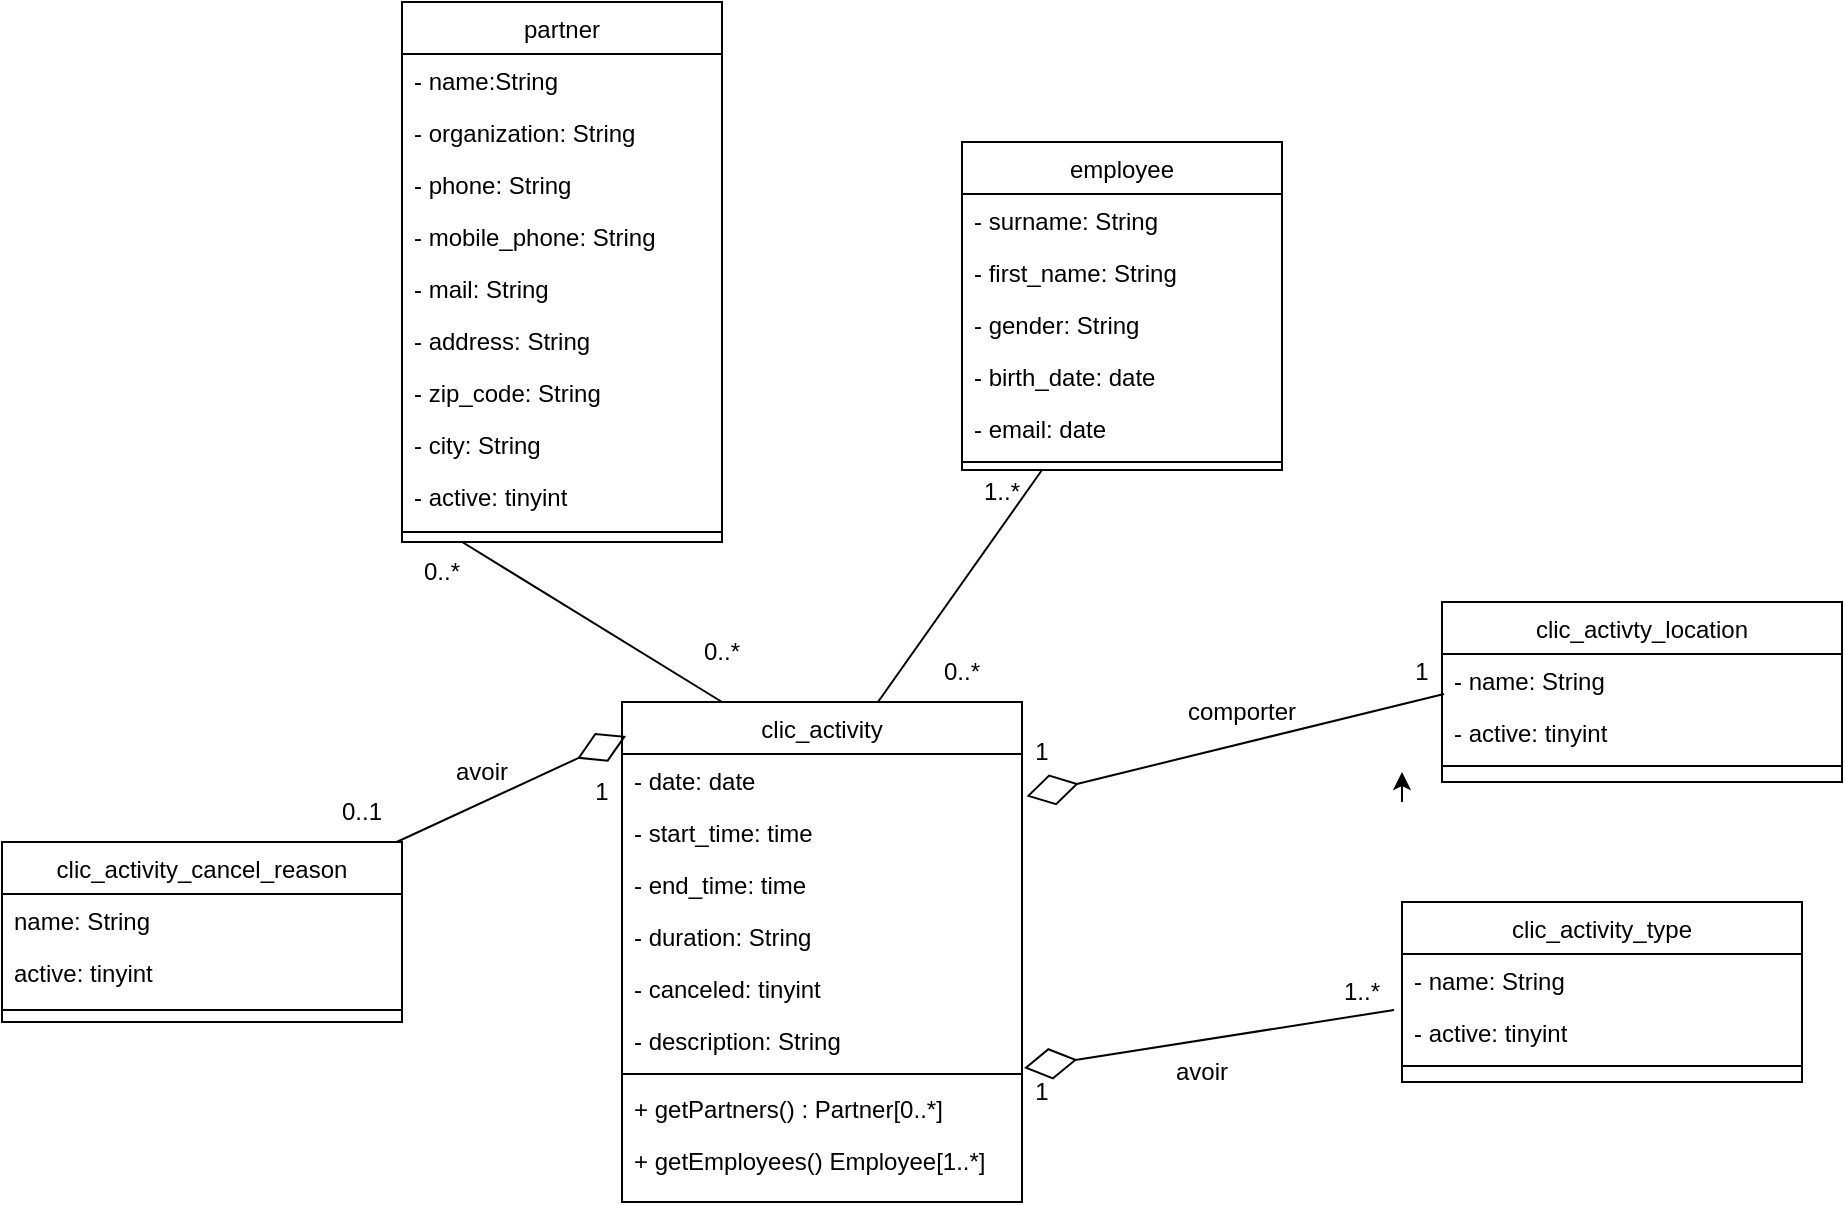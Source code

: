 <mxfile version="24.7.4">
  <diagram id="C5RBs43oDa-KdzZeNtuy" name="Page-1">
    <mxGraphModel dx="2261" dy="746" grid="1" gridSize="10" guides="1" tooltips="1" connect="1" arrows="1" fold="1" page="1" pageScale="1" pageWidth="827" pageHeight="1169" math="0" shadow="0">
      <root>
        <mxCell id="WIyWlLk6GJQsqaUBKTNV-0" />
        <mxCell id="WIyWlLk6GJQsqaUBKTNV-1" parent="WIyWlLk6GJQsqaUBKTNV-0" />
        <mxCell id="lUuFzkLoKCi4Z2xFTml_-0" value="clic_activity" style="swimlane;fontStyle=0;align=center;verticalAlign=top;childLayout=stackLayout;horizontal=1;startSize=26;horizontalStack=0;resizeParent=1;resizeLast=0;collapsible=1;marginBottom=0;rounded=0;shadow=0;strokeWidth=1;" parent="WIyWlLk6GJQsqaUBKTNV-1" vertex="1">
          <mxGeometry x="-40" y="490" width="200" height="250" as="geometry">
            <mxRectangle x="550" y="140" width="160" height="26" as="alternateBounds" />
          </mxGeometry>
        </mxCell>
        <mxCell id="lUuFzkLoKCi4Z2xFTml_-4" value="- date: date" style="text;align=left;verticalAlign=top;spacingLeft=4;spacingRight=4;overflow=hidden;rotatable=0;points=[[0,0.5],[1,0.5]];portConstraint=eastwest;rounded=0;shadow=0;html=0;" parent="lUuFzkLoKCi4Z2xFTml_-0" vertex="1">
          <mxGeometry y="26" width="200" height="26" as="geometry" />
        </mxCell>
        <mxCell id="lUuFzkLoKCi4Z2xFTml_-5" value="- start_time: time" style="text;align=left;verticalAlign=top;spacingLeft=4;spacingRight=4;overflow=hidden;rotatable=0;points=[[0,0.5],[1,0.5]];portConstraint=eastwest;rounded=0;shadow=0;html=0;" parent="lUuFzkLoKCi4Z2xFTml_-0" vertex="1">
          <mxGeometry y="52" width="200" height="26" as="geometry" />
        </mxCell>
        <mxCell id="lUuFzkLoKCi4Z2xFTml_-7" value="- end_time: time" style="text;align=left;verticalAlign=top;spacingLeft=4;spacingRight=4;overflow=hidden;rotatable=0;points=[[0,0.5],[1,0.5]];portConstraint=eastwest;" parent="lUuFzkLoKCi4Z2xFTml_-0" vertex="1">
          <mxGeometry y="78" width="200" height="26" as="geometry" />
        </mxCell>
        <mxCell id="lUuFzkLoKCi4Z2xFTml_-8" value="- duration: String" style="text;align=left;verticalAlign=top;spacingLeft=4;spacingRight=4;overflow=hidden;rotatable=0;points=[[0,0.5],[1,0.5]];portConstraint=eastwest;" parent="lUuFzkLoKCi4Z2xFTml_-0" vertex="1">
          <mxGeometry y="104" width="200" height="26" as="geometry" />
        </mxCell>
        <mxCell id="lUuFzkLoKCi4Z2xFTml_-9" value="- canceled: tinyint" style="text;align=left;verticalAlign=top;spacingLeft=4;spacingRight=4;overflow=hidden;rotatable=0;points=[[0,0.5],[1,0.5]];portConstraint=eastwest;" parent="lUuFzkLoKCi4Z2xFTml_-0" vertex="1">
          <mxGeometry y="130" width="200" height="26" as="geometry" />
        </mxCell>
        <mxCell id="lUuFzkLoKCi4Z2xFTml_-11" value="- description: String" style="text;align=left;verticalAlign=top;spacingLeft=4;spacingRight=4;overflow=hidden;rotatable=0;points=[[0,0.5],[1,0.5]];portConstraint=eastwest;" parent="lUuFzkLoKCi4Z2xFTml_-0" vertex="1">
          <mxGeometry y="156" width="200" height="26" as="geometry" />
        </mxCell>
        <mxCell id="lUuFzkLoKCi4Z2xFTml_-6" value="" style="line;html=1;strokeWidth=1;align=left;verticalAlign=middle;spacingTop=-1;spacingLeft=3;spacingRight=3;rotatable=0;labelPosition=right;points=[];portConstraint=eastwest;" parent="lUuFzkLoKCi4Z2xFTml_-0" vertex="1">
          <mxGeometry y="182" width="200" height="8" as="geometry" />
        </mxCell>
        <mxCell id="lUuFzkLoKCi4Z2xFTml_-83" value="+ getPartners() : Partner[0..*]" style="text;align=left;verticalAlign=top;spacingLeft=4;spacingRight=4;overflow=hidden;rotatable=0;points=[[0,0.5],[1,0.5]];portConstraint=eastwest;" parent="lUuFzkLoKCi4Z2xFTml_-0" vertex="1">
          <mxGeometry y="190" width="200" height="26" as="geometry" />
        </mxCell>
        <mxCell id="lUuFzkLoKCi4Z2xFTml_-84" value="+ getEmployees() Employee[1..*]" style="text;align=left;verticalAlign=top;spacingLeft=4;spacingRight=4;overflow=hidden;rotatable=0;points=[[0,0.5],[1,0.5]];portConstraint=eastwest;" parent="lUuFzkLoKCi4Z2xFTml_-0" vertex="1">
          <mxGeometry y="216" width="200" height="26" as="geometry" />
        </mxCell>
        <mxCell id="lUuFzkLoKCi4Z2xFTml_-25" value="clic_activity_type" style="swimlane;fontStyle=0;align=center;verticalAlign=top;childLayout=stackLayout;horizontal=1;startSize=26;horizontalStack=0;resizeParent=1;resizeLast=0;collapsible=1;marginBottom=0;rounded=0;shadow=0;strokeWidth=1;" parent="WIyWlLk6GJQsqaUBKTNV-1" vertex="1">
          <mxGeometry x="350" y="590" width="200" height="90" as="geometry">
            <mxRectangle x="550" y="140" width="160" height="26" as="alternateBounds" />
          </mxGeometry>
        </mxCell>
        <mxCell id="3E60Ch3TgfXHWLMkKkwi-0" value="- name: String" style="text;align=left;verticalAlign=top;spacingLeft=4;spacingRight=4;overflow=hidden;rotatable=0;points=[[0,0.5],[1,0.5]];portConstraint=eastwest;rounded=0;shadow=0;html=0;" vertex="1" parent="lUuFzkLoKCi4Z2xFTml_-25">
          <mxGeometry y="26" width="200" height="26" as="geometry" />
        </mxCell>
        <mxCell id="lUuFzkLoKCi4Z2xFTml_-87" value="- active: tinyint" style="text;align=left;verticalAlign=top;spacingLeft=4;spacingRight=4;overflow=hidden;rotatable=0;points=[[0,0.5],[1,0.5]];portConstraint=eastwest;rounded=0;shadow=0;html=0;" parent="lUuFzkLoKCi4Z2xFTml_-25" vertex="1">
          <mxGeometry y="52" width="200" height="26" as="geometry" />
        </mxCell>
        <mxCell id="lUuFzkLoKCi4Z2xFTml_-37" value="" style="line;html=1;strokeWidth=1;align=left;verticalAlign=middle;spacingTop=-1;spacingLeft=3;spacingRight=3;rotatable=0;labelPosition=right;points=[];portConstraint=eastwest;" parent="lUuFzkLoKCi4Z2xFTml_-25" vertex="1">
          <mxGeometry y="78" width="200" height="8" as="geometry" />
        </mxCell>
        <mxCell id="lUuFzkLoKCi4Z2xFTml_-44" value="clic_activity_cancel_reason" style="swimlane;fontStyle=0;align=center;verticalAlign=top;childLayout=stackLayout;horizontal=1;startSize=26;horizontalStack=0;resizeParent=1;resizeLast=0;collapsible=1;marginBottom=0;rounded=0;shadow=0;strokeWidth=1;" parent="WIyWlLk6GJQsqaUBKTNV-1" vertex="1">
          <mxGeometry x="-350" y="560" width="200" height="90" as="geometry">
            <mxRectangle x="550" y="140" width="160" height="26" as="alternateBounds" />
          </mxGeometry>
        </mxCell>
        <mxCell id="lUuFzkLoKCi4Z2xFTml_-46" value="name: String" style="text;align=left;verticalAlign=top;spacingLeft=4;spacingRight=4;overflow=hidden;rotatable=0;points=[[0,0.5],[1,0.5]];portConstraint=eastwest;rounded=0;shadow=0;html=0;" parent="lUuFzkLoKCi4Z2xFTml_-44" vertex="1">
          <mxGeometry y="26" width="200" height="26" as="geometry" />
        </mxCell>
        <mxCell id="lUuFzkLoKCi4Z2xFTml_-47" value="active: tinyint" style="text;align=left;verticalAlign=top;spacingLeft=4;spacingRight=4;overflow=hidden;rotatable=0;points=[[0,0.5],[1,0.5]];portConstraint=eastwest;rounded=0;shadow=0;html=0;" parent="lUuFzkLoKCi4Z2xFTml_-44" vertex="1">
          <mxGeometry y="52" width="200" height="26" as="geometry" />
        </mxCell>
        <mxCell id="lUuFzkLoKCi4Z2xFTml_-50" value="" style="line;html=1;strokeWidth=1;align=left;verticalAlign=middle;spacingTop=-1;spacingLeft=3;spacingRight=3;rotatable=0;labelPosition=right;points=[];portConstraint=eastwest;" parent="lUuFzkLoKCi4Z2xFTml_-44" vertex="1">
          <mxGeometry y="78" width="200" height="12" as="geometry" />
        </mxCell>
        <mxCell id="lUuFzkLoKCi4Z2xFTml_-56" value="partner" style="swimlane;fontStyle=0;align=center;verticalAlign=top;childLayout=stackLayout;horizontal=1;startSize=26;horizontalStack=0;resizeParent=1;resizeLast=0;collapsible=1;marginBottom=0;rounded=0;shadow=0;strokeWidth=1;" parent="WIyWlLk6GJQsqaUBKTNV-1" vertex="1">
          <mxGeometry x="-150" y="140" width="160" height="270" as="geometry">
            <mxRectangle x="550" y="140" width="160" height="26" as="alternateBounds" />
          </mxGeometry>
        </mxCell>
        <mxCell id="lUuFzkLoKCi4Z2xFTml_-58" value="- name:String" style="text;align=left;verticalAlign=top;spacingLeft=4;spacingRight=4;overflow=hidden;rotatable=0;points=[[0,0.5],[1,0.5]];portConstraint=eastwest;" parent="lUuFzkLoKCi4Z2xFTml_-56" vertex="1">
          <mxGeometry y="26" width="160" height="26" as="geometry" />
        </mxCell>
        <mxCell id="lUuFzkLoKCi4Z2xFTml_-75" value="- organization: String" style="text;align=left;verticalAlign=top;spacingLeft=4;spacingRight=4;overflow=hidden;rotatable=0;points=[[0,0.5],[1,0.5]];portConstraint=eastwest;" parent="lUuFzkLoKCi4Z2xFTml_-56" vertex="1">
          <mxGeometry y="52" width="160" height="26" as="geometry" />
        </mxCell>
        <mxCell id="lUuFzkLoKCi4Z2xFTml_-76" value="- phone: String" style="text;align=left;verticalAlign=top;spacingLeft=4;spacingRight=4;overflow=hidden;rotatable=0;points=[[0,0.5],[1,0.5]];portConstraint=eastwest;" parent="lUuFzkLoKCi4Z2xFTml_-56" vertex="1">
          <mxGeometry y="78" width="160" height="26" as="geometry" />
        </mxCell>
        <mxCell id="lUuFzkLoKCi4Z2xFTml_-78" value="- mobile_phone: String" style="text;align=left;verticalAlign=top;spacingLeft=4;spacingRight=4;overflow=hidden;rotatable=0;points=[[0,0.5],[1,0.5]];portConstraint=eastwest;" parent="lUuFzkLoKCi4Z2xFTml_-56" vertex="1">
          <mxGeometry y="104" width="160" height="26" as="geometry" />
        </mxCell>
        <mxCell id="lUuFzkLoKCi4Z2xFTml_-77" value="- mail: String" style="text;align=left;verticalAlign=top;spacingLeft=4;spacingRight=4;overflow=hidden;rotatable=0;points=[[0,0.5],[1,0.5]];portConstraint=eastwest;" parent="lUuFzkLoKCi4Z2xFTml_-56" vertex="1">
          <mxGeometry y="130" width="160" height="26" as="geometry" />
        </mxCell>
        <mxCell id="lUuFzkLoKCi4Z2xFTml_-79" value="- address: String" style="text;align=left;verticalAlign=top;spacingLeft=4;spacingRight=4;overflow=hidden;rotatable=0;points=[[0,0.5],[1,0.5]];portConstraint=eastwest;" parent="lUuFzkLoKCi4Z2xFTml_-56" vertex="1">
          <mxGeometry y="156" width="160" height="26" as="geometry" />
        </mxCell>
        <mxCell id="lUuFzkLoKCi4Z2xFTml_-80" value="- zip_code: String" style="text;align=left;verticalAlign=top;spacingLeft=4;spacingRight=4;overflow=hidden;rotatable=0;points=[[0,0.5],[1,0.5]];portConstraint=eastwest;" parent="lUuFzkLoKCi4Z2xFTml_-56" vertex="1">
          <mxGeometry y="182" width="160" height="26" as="geometry" />
        </mxCell>
        <mxCell id="lUuFzkLoKCi4Z2xFTml_-81" value="- city: String" style="text;align=left;verticalAlign=top;spacingLeft=4;spacingRight=4;overflow=hidden;rotatable=0;points=[[0,0.5],[1,0.5]];portConstraint=eastwest;" parent="lUuFzkLoKCi4Z2xFTml_-56" vertex="1">
          <mxGeometry y="208" width="160" height="26" as="geometry" />
        </mxCell>
        <mxCell id="lUuFzkLoKCi4Z2xFTml_-82" value="- active: tinyint" style="text;align=left;verticalAlign=top;spacingLeft=4;spacingRight=4;overflow=hidden;rotatable=0;points=[[0,0.5],[1,0.5]];portConstraint=eastwest;" parent="lUuFzkLoKCi4Z2xFTml_-56" vertex="1">
          <mxGeometry y="234" width="160" height="26" as="geometry" />
        </mxCell>
        <mxCell id="lUuFzkLoKCi4Z2xFTml_-60" value="" style="line;html=1;strokeWidth=1;align=left;verticalAlign=middle;spacingTop=-1;spacingLeft=3;spacingRight=3;rotatable=0;labelPosition=right;points=[];portConstraint=eastwest;" parent="lUuFzkLoKCi4Z2xFTml_-56" vertex="1">
          <mxGeometry y="260" width="160" height="10" as="geometry" />
        </mxCell>
        <mxCell id="lUuFzkLoKCi4Z2xFTml_-62" value="employee" style="swimlane;fontStyle=0;align=center;verticalAlign=top;childLayout=stackLayout;horizontal=1;startSize=26;horizontalStack=0;resizeParent=1;resizeLast=0;collapsible=1;marginBottom=0;rounded=0;shadow=0;strokeWidth=1;" parent="WIyWlLk6GJQsqaUBKTNV-1" vertex="1">
          <mxGeometry x="130" y="210" width="160" height="164" as="geometry">
            <mxRectangle x="550" y="140" width="160" height="26" as="alternateBounds" />
          </mxGeometry>
        </mxCell>
        <mxCell id="lUuFzkLoKCi4Z2xFTml_-64" value="- surname: String" style="text;align=left;verticalAlign=top;spacingLeft=4;spacingRight=4;overflow=hidden;rotatable=0;points=[[0,0.5],[1,0.5]];portConstraint=eastwest;" parent="lUuFzkLoKCi4Z2xFTml_-62" vertex="1">
          <mxGeometry y="26" width="160" height="26" as="geometry" />
        </mxCell>
        <mxCell id="lUuFzkLoKCi4Z2xFTml_-71" value="- first_name: String" style="text;align=left;verticalAlign=top;spacingLeft=4;spacingRight=4;overflow=hidden;rotatable=0;points=[[0,0.5],[1,0.5]];portConstraint=eastwest;" parent="lUuFzkLoKCi4Z2xFTml_-62" vertex="1">
          <mxGeometry y="52" width="160" height="26" as="geometry" />
        </mxCell>
        <mxCell id="lUuFzkLoKCi4Z2xFTml_-72" value="- gender: String" style="text;align=left;verticalAlign=top;spacingLeft=4;spacingRight=4;overflow=hidden;rotatable=0;points=[[0,0.5],[1,0.5]];portConstraint=eastwest;" parent="lUuFzkLoKCi4Z2xFTml_-62" vertex="1">
          <mxGeometry y="78" width="160" height="26" as="geometry" />
        </mxCell>
        <mxCell id="lUuFzkLoKCi4Z2xFTml_-73" value="- birth_date: date" style="text;align=left;verticalAlign=top;spacingLeft=4;spacingRight=4;overflow=hidden;rotatable=0;points=[[0,0.5],[1,0.5]];portConstraint=eastwest;" parent="lUuFzkLoKCi4Z2xFTml_-62" vertex="1">
          <mxGeometry y="104" width="160" height="26" as="geometry" />
        </mxCell>
        <mxCell id="lUuFzkLoKCi4Z2xFTml_-74" value="- email: date" style="text;align=left;verticalAlign=top;spacingLeft=4;spacingRight=4;overflow=hidden;rotatable=0;points=[[0,0.5],[1,0.5]];portConstraint=eastwest;" parent="lUuFzkLoKCi4Z2xFTml_-62" vertex="1">
          <mxGeometry y="130" width="160" height="26" as="geometry" />
        </mxCell>
        <mxCell id="lUuFzkLoKCi4Z2xFTml_-65" value="" style="line;html=1;strokeWidth=1;align=left;verticalAlign=middle;spacingTop=-1;spacingLeft=3;spacingRight=3;rotatable=0;labelPosition=right;points=[];portConstraint=eastwest;" parent="lUuFzkLoKCi4Z2xFTml_-62" vertex="1">
          <mxGeometry y="156" width="160" height="8" as="geometry" />
        </mxCell>
        <mxCell id="lUuFzkLoKCi4Z2xFTml_-85" value="clic_activty_location" style="swimlane;fontStyle=0;align=center;verticalAlign=top;childLayout=stackLayout;horizontal=1;startSize=26;horizontalStack=0;resizeParent=1;resizeLast=0;collapsible=1;marginBottom=0;rounded=0;shadow=0;strokeWidth=1;" parent="WIyWlLk6GJQsqaUBKTNV-1" vertex="1">
          <mxGeometry x="370" y="440" width="200" height="90" as="geometry">
            <mxRectangle x="550" y="140" width="160" height="26" as="alternateBounds" />
          </mxGeometry>
        </mxCell>
        <mxCell id="lUuFzkLoKCi4Z2xFTml_-86" value="- name: String" style="text;align=left;verticalAlign=top;spacingLeft=4;spacingRight=4;overflow=hidden;rotatable=0;points=[[0,0.5],[1,0.5]];portConstraint=eastwest;rounded=0;shadow=0;html=0;" parent="lUuFzkLoKCi4Z2xFTml_-85" vertex="1">
          <mxGeometry y="26" width="200" height="26" as="geometry" />
        </mxCell>
        <mxCell id="3E60Ch3TgfXHWLMkKkwi-1" value="- active: tinyint" style="text;align=left;verticalAlign=top;spacingLeft=4;spacingRight=4;overflow=hidden;rotatable=0;points=[[0,0.5],[1,0.5]];portConstraint=eastwest;rounded=0;shadow=0;html=0;" vertex="1" parent="lUuFzkLoKCi4Z2xFTml_-85">
          <mxGeometry y="52" width="200" height="26" as="geometry" />
        </mxCell>
        <mxCell id="lUuFzkLoKCi4Z2xFTml_-88" value="" style="line;html=1;strokeWidth=1;align=left;verticalAlign=middle;spacingTop=-1;spacingLeft=3;spacingRight=3;rotatable=0;labelPosition=right;points=[];portConstraint=eastwest;" parent="lUuFzkLoKCi4Z2xFTml_-85" vertex="1">
          <mxGeometry y="78" width="200" height="8" as="geometry" />
        </mxCell>
        <mxCell id="lUuFzkLoKCi4Z2xFTml_-89" value="" style="endArrow=diamondThin;endFill=0;endSize=24;html=1;rounded=0;entryX=1.011;entryY=-0.186;entryDx=0;entryDy=0;exitX=0.005;exitY=0.769;exitDx=0;exitDy=0;exitPerimeter=0;entryPerimeter=0;" parent="WIyWlLk6GJQsqaUBKTNV-1" source="lUuFzkLoKCi4Z2xFTml_-86" target="lUuFzkLoKCi4Z2xFTml_-5" edge="1">
          <mxGeometry width="160" relative="1" as="geometry">
            <mxPoint x="430" y="663.01" as="sourcePoint" />
            <mxPoint x="210" y="610.004" as="targetPoint" />
          </mxGeometry>
        </mxCell>
        <mxCell id="lUuFzkLoKCi4Z2xFTml_-90" value="" style="endArrow=diamondThin;endFill=0;endSize=24;html=1;rounded=0;exitX=-0.02;exitY=0.077;exitDx=0;exitDy=0;entryX=1.005;entryY=1.038;entryDx=0;entryDy=0;entryPerimeter=0;exitPerimeter=0;" parent="WIyWlLk6GJQsqaUBKTNV-1" target="lUuFzkLoKCi4Z2xFTml_-11" edge="1">
          <mxGeometry width="160" relative="1" as="geometry">
            <mxPoint x="346" y="644.002" as="sourcePoint" />
            <mxPoint x="270" y="582.004" as="targetPoint" />
          </mxGeometry>
        </mxCell>
        <mxCell id="lUuFzkLoKCi4Z2xFTml_-91" value="" style="endArrow=diamondThin;endFill=0;endSize=24;html=1;rounded=0;entryX=0.01;entryY=0.068;entryDx=0;entryDy=0;entryPerimeter=0;" parent="WIyWlLk6GJQsqaUBKTNV-1" source="lUuFzkLoKCi4Z2xFTml_-44" target="lUuFzkLoKCi4Z2xFTml_-0" edge="1">
          <mxGeometry width="160" relative="1" as="geometry">
            <mxPoint x="500" y="479" as="sourcePoint" />
            <mxPoint x="271" y="660" as="targetPoint" />
          </mxGeometry>
        </mxCell>
        <mxCell id="lUuFzkLoKCi4Z2xFTml_-93" value="" style="endArrow=none;html=1;rounded=0;exitX=0.25;exitY=0;exitDx=0;exitDy=0;entryX=0.188;entryY=1;entryDx=0;entryDy=0;entryPerimeter=0;" parent="WIyWlLk6GJQsqaUBKTNV-1" source="lUuFzkLoKCi4Z2xFTml_-0" target="lUuFzkLoKCi4Z2xFTml_-60" edge="1">
          <mxGeometry width="50" height="50" relative="1" as="geometry">
            <mxPoint x="390" y="290" as="sourcePoint" />
            <mxPoint x="440" y="240" as="targetPoint" />
          </mxGeometry>
        </mxCell>
        <mxCell id="lUuFzkLoKCi4Z2xFTml_-94" value="" style="endArrow=none;html=1;rounded=0;exitX=0.64;exitY=0;exitDx=0;exitDy=0;exitPerimeter=0;entryX=0.25;entryY=1;entryDx=0;entryDy=0;" parent="WIyWlLk6GJQsqaUBKTNV-1" source="lUuFzkLoKCi4Z2xFTml_-0" target="lUuFzkLoKCi4Z2xFTml_-62" edge="1">
          <mxGeometry width="50" height="50" relative="1" as="geometry">
            <mxPoint x="390" y="290" as="sourcePoint" />
            <mxPoint x="440" y="240" as="targetPoint" />
          </mxGeometry>
        </mxCell>
        <mxCell id="lUuFzkLoKCi4Z2xFTml_-95" value="1" style="text;html=1;align=center;verticalAlign=middle;whiteSpace=wrap;rounded=0;" parent="WIyWlLk6GJQsqaUBKTNV-1" vertex="1">
          <mxGeometry x="-80" y="520" width="60" height="30" as="geometry" />
        </mxCell>
        <mxCell id="lUuFzkLoKCi4Z2xFTml_-96" value="0..1" style="text;html=1;align=center;verticalAlign=middle;whiteSpace=wrap;rounded=0;" parent="WIyWlLk6GJQsqaUBKTNV-1" vertex="1">
          <mxGeometry x="-200" y="530" width="60" height="30" as="geometry" />
        </mxCell>
        <mxCell id="lUuFzkLoKCi4Z2xFTml_-97" value="1" style="text;html=1;align=center;verticalAlign=middle;whiteSpace=wrap;rounded=0;" parent="WIyWlLk6GJQsqaUBKTNV-1" vertex="1">
          <mxGeometry x="140" y="670" width="60" height="30" as="geometry" />
        </mxCell>
        <mxCell id="lUuFzkLoKCi4Z2xFTml_-98" value="1..*" style="text;html=1;align=center;verticalAlign=middle;whiteSpace=wrap;rounded=0;" parent="WIyWlLk6GJQsqaUBKTNV-1" vertex="1">
          <mxGeometry x="300" y="620" width="60" height="30" as="geometry" />
        </mxCell>
        <mxCell id="lUuFzkLoKCi4Z2xFTml_-99" value="1" style="text;html=1;align=center;verticalAlign=middle;whiteSpace=wrap;rounded=0;" parent="WIyWlLk6GJQsqaUBKTNV-1" vertex="1">
          <mxGeometry x="140" y="500" width="60" height="30" as="geometry" />
        </mxCell>
        <mxCell id="lUuFzkLoKCi4Z2xFTml_-101" value="1..*" style="text;html=1;align=center;verticalAlign=middle;whiteSpace=wrap;rounded=0;" parent="WIyWlLk6GJQsqaUBKTNV-1" vertex="1">
          <mxGeometry x="120" y="370" width="60" height="30" as="geometry" />
        </mxCell>
        <mxCell id="lUuFzkLoKCi4Z2xFTml_-102" value="0..*" style="text;html=1;align=center;verticalAlign=middle;whiteSpace=wrap;rounded=0;" parent="WIyWlLk6GJQsqaUBKTNV-1" vertex="1">
          <mxGeometry x="100" y="460" width="60" height="30" as="geometry" />
        </mxCell>
        <mxCell id="lUuFzkLoKCi4Z2xFTml_-104" value="0..*" style="text;html=1;align=center;verticalAlign=middle;whiteSpace=wrap;rounded=0;" parent="WIyWlLk6GJQsqaUBKTNV-1" vertex="1">
          <mxGeometry x="-160" y="410" width="60" height="30" as="geometry" />
        </mxCell>
        <mxCell id="lUuFzkLoKCi4Z2xFTml_-105" value="0..*" style="text;html=1;align=center;verticalAlign=middle;whiteSpace=wrap;rounded=0;" parent="WIyWlLk6GJQsqaUBKTNV-1" vertex="1">
          <mxGeometry x="-20" y="450" width="60" height="30" as="geometry" />
        </mxCell>
        <mxCell id="lUuFzkLoKCi4Z2xFTml_-106" value="comporter" style="text;html=1;align=center;verticalAlign=middle;whiteSpace=wrap;rounded=0;" parent="WIyWlLk6GJQsqaUBKTNV-1" vertex="1">
          <mxGeometry x="240" y="480" width="60" height="30" as="geometry" />
        </mxCell>
        <mxCell id="lUuFzkLoKCi4Z2xFTml_-107" value="avoir" style="text;html=1;align=center;verticalAlign=middle;whiteSpace=wrap;rounded=0;" parent="WIyWlLk6GJQsqaUBKTNV-1" vertex="1">
          <mxGeometry x="220" y="670" width="60" height="10" as="geometry" />
        </mxCell>
        <mxCell id="lUuFzkLoKCi4Z2xFTml_-109" value="avoir" style="text;html=1;align=center;verticalAlign=middle;whiteSpace=wrap;rounded=0;" parent="WIyWlLk6GJQsqaUBKTNV-1" vertex="1">
          <mxGeometry x="-140" y="520" width="60" height="10" as="geometry" />
        </mxCell>
        <mxCell id="3E60Ch3TgfXHWLMkKkwi-2" style="edgeStyle=orthogonalEdgeStyle;rounded=0;orthogonalLoop=1;jettySize=auto;html=1;exitX=1;exitY=1;exitDx=0;exitDy=0;entryX=1;entryY=0.5;entryDx=0;entryDy=0;" edge="1" parent="WIyWlLk6GJQsqaUBKTNV-1">
          <mxGeometry relative="1" as="geometry">
            <mxPoint x="350" y="540" as="sourcePoint" />
            <mxPoint x="350" y="525" as="targetPoint" />
          </mxGeometry>
        </mxCell>
        <mxCell id="3E60Ch3TgfXHWLMkKkwi-3" value="1" style="text;html=1;align=center;verticalAlign=middle;whiteSpace=wrap;rounded=0;" vertex="1" parent="WIyWlLk6GJQsqaUBKTNV-1">
          <mxGeometry x="330" y="460" width="60" height="30" as="geometry" />
        </mxCell>
      </root>
    </mxGraphModel>
  </diagram>
</mxfile>

